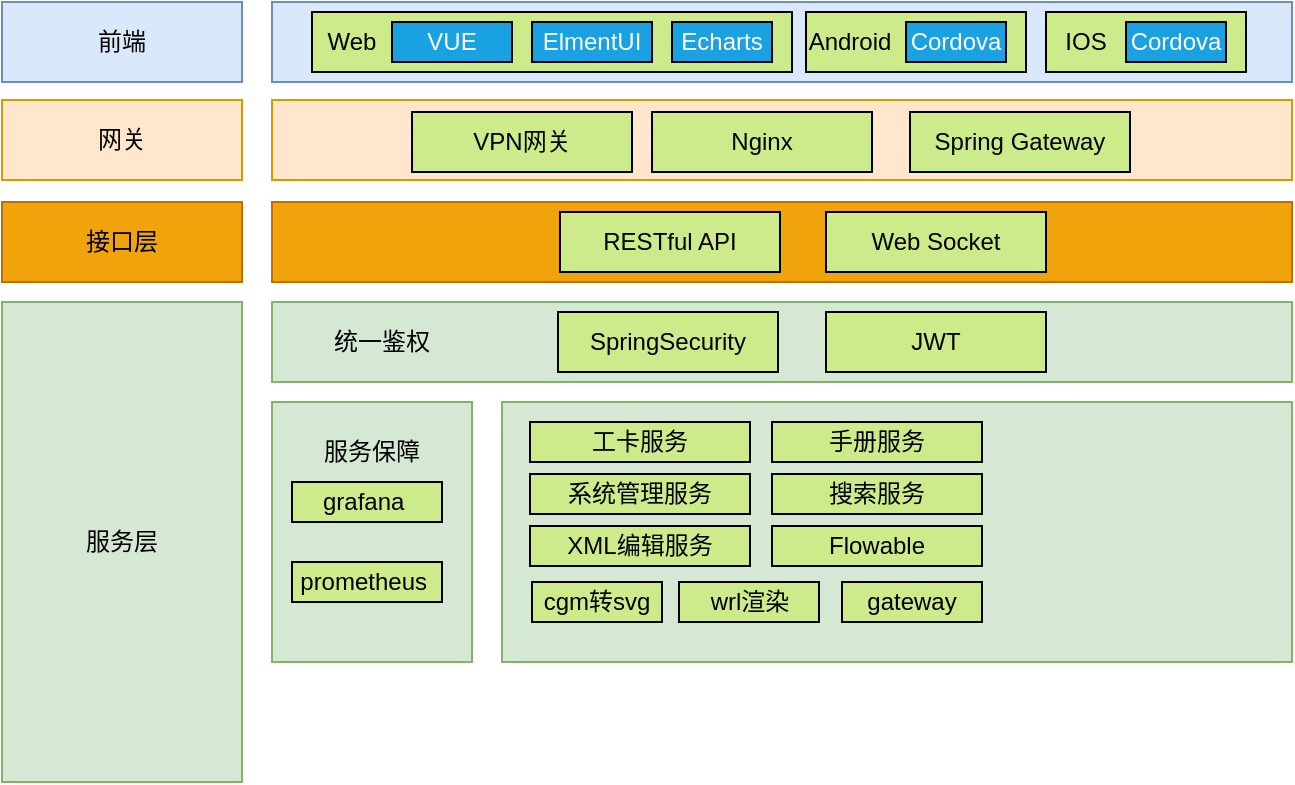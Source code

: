 <mxfile version="21.5.0" type="github">
  <diagram name="第 1 页" id="98vNd_yMc-9a7zlmiuS-">
    <mxGraphModel dx="570" dy="295" grid="1" gridSize="10" guides="1" tooltips="1" connect="1" arrows="1" fold="1" page="1" pageScale="1" pageWidth="827" pageHeight="1169" math="0" shadow="0">
      <root>
        <mxCell id="0" />
        <mxCell id="1" parent="0" />
        <mxCell id="wvW1MQ88o7CS_0m5E93--1" value="前端" style="rounded=0;whiteSpace=wrap;html=1;fillColor=#dae8fc;strokeColor=#6c8ebf;" vertex="1" parent="1">
          <mxGeometry x="40" y="70" width="120" height="40" as="geometry" />
        </mxCell>
        <mxCell id="wvW1MQ88o7CS_0m5E93--2" value="" style="rounded=0;whiteSpace=wrap;html=1;fillColor=#dae8fc;strokeColor=#6c8ebf;" vertex="1" parent="1">
          <mxGeometry x="175" y="70" width="510" height="40" as="geometry" />
        </mxCell>
        <mxCell id="wvW1MQ88o7CS_0m5E93--3" value="" style="rounded=0;whiteSpace=wrap;html=1;fillColor=#CDEB8B;" vertex="1" parent="1">
          <mxGeometry x="195" y="75" width="240" height="30" as="geometry" />
        </mxCell>
        <mxCell id="wvW1MQ88o7CS_0m5E93--4" value="Web" style="text;html=1;strokeColor=none;fillColor=none;align=center;verticalAlign=middle;whiteSpace=wrap;rounded=0;" vertex="1" parent="1">
          <mxGeometry x="185" y="75" width="60" height="30" as="geometry" />
        </mxCell>
        <mxCell id="wvW1MQ88o7CS_0m5E93--5" value="&lt;font color=&quot;#ffffff&quot;&gt;VUE&lt;/font&gt;" style="rounded=0;whiteSpace=wrap;html=1;fillColor=#19A1E2;" vertex="1" parent="1">
          <mxGeometry x="235" y="80" width="60" height="20" as="geometry" />
        </mxCell>
        <mxCell id="wvW1MQ88o7CS_0m5E93--6" value="&lt;font color=&quot;#ffffff&quot;&gt;ElmentUI&lt;/font&gt;" style="rounded=0;whiteSpace=wrap;html=1;fillColor=#19A1E2;" vertex="1" parent="1">
          <mxGeometry x="305" y="80" width="60" height="20" as="geometry" />
        </mxCell>
        <mxCell id="wvW1MQ88o7CS_0m5E93--7" value="&lt;font color=&quot;#ffffff&quot;&gt;Echarts&lt;/font&gt;" style="rounded=0;whiteSpace=wrap;html=1;fillColor=#19A1E2;" vertex="1" parent="1">
          <mxGeometry x="375" y="80" width="50" height="20" as="geometry" />
        </mxCell>
        <mxCell id="wvW1MQ88o7CS_0m5E93--9" value="" style="rounded=0;whiteSpace=wrap;html=1;fillColor=#CDEB8B;" vertex="1" parent="1">
          <mxGeometry x="442" y="75" width="110" height="30" as="geometry" />
        </mxCell>
        <mxCell id="wvW1MQ88o7CS_0m5E93--10" value="Android" style="text;html=1;strokeColor=none;fillColor=none;align=center;verticalAlign=middle;whiteSpace=wrap;rounded=0;" vertex="1" parent="1">
          <mxGeometry x="434" y="75" width="60" height="30" as="geometry" />
        </mxCell>
        <mxCell id="wvW1MQ88o7CS_0m5E93--11" value="&lt;font color=&quot;#ffffff&quot;&gt;Cordova&lt;/font&gt;" style="rounded=0;whiteSpace=wrap;html=1;fillColor=#19A1E2;" vertex="1" parent="1">
          <mxGeometry x="492" y="80" width="50" height="20" as="geometry" />
        </mxCell>
        <mxCell id="wvW1MQ88o7CS_0m5E93--12" value="" style="rounded=0;whiteSpace=wrap;html=1;fillColor=#CDEB8B;" vertex="1" parent="1">
          <mxGeometry x="562" y="75" width="100" height="30" as="geometry" />
        </mxCell>
        <mxCell id="wvW1MQ88o7CS_0m5E93--13" value="&lt;font color=&quot;#ffffff&quot;&gt;Cordova&lt;/font&gt;" style="rounded=0;whiteSpace=wrap;html=1;fillColor=#19A1E2;" vertex="1" parent="1">
          <mxGeometry x="602" y="80" width="50" height="20" as="geometry" />
        </mxCell>
        <mxCell id="wvW1MQ88o7CS_0m5E93--14" value="IOS" style="text;html=1;strokeColor=none;fillColor=none;align=center;verticalAlign=middle;whiteSpace=wrap;rounded=0;" vertex="1" parent="1">
          <mxGeometry x="552" y="75" width="60" height="30" as="geometry" />
        </mxCell>
        <mxCell id="wvW1MQ88o7CS_0m5E93--15" value="网关" style="rounded=0;whiteSpace=wrap;html=1;fillColor=#ffe6cc;strokeColor=#d79b00;" vertex="1" parent="1">
          <mxGeometry x="40" y="119" width="120" height="40" as="geometry" />
        </mxCell>
        <mxCell id="wvW1MQ88o7CS_0m5E93--16" value="" style="rounded=0;whiteSpace=wrap;html=1;fillColor=#ffe6cc;strokeColor=#d79b00;" vertex="1" parent="1">
          <mxGeometry x="175" y="119" width="510" height="40" as="geometry" />
        </mxCell>
        <mxCell id="wvW1MQ88o7CS_0m5E93--18" value="VPN网关" style="rounded=0;whiteSpace=wrap;html=1;fillColor=#CDEB8B;" vertex="1" parent="1">
          <mxGeometry x="245" y="125" width="110" height="30" as="geometry" />
        </mxCell>
        <mxCell id="wvW1MQ88o7CS_0m5E93--19" value="Nginx" style="rounded=0;whiteSpace=wrap;html=1;fillColor=#CDEB8B;" vertex="1" parent="1">
          <mxGeometry x="365" y="125" width="110" height="30" as="geometry" />
        </mxCell>
        <mxCell id="wvW1MQ88o7CS_0m5E93--20" value="Spring Gateway" style="rounded=0;whiteSpace=wrap;html=1;fillColor=#CDEB8B;" vertex="1" parent="1">
          <mxGeometry x="494" y="125" width="110" height="30" as="geometry" />
        </mxCell>
        <mxCell id="wvW1MQ88o7CS_0m5E93--23" value="接口层" style="rounded=0;whiteSpace=wrap;html=1;fillColor=#f0a30a;strokeColor=#BD7000;fontColor=#000000;" vertex="1" parent="1">
          <mxGeometry x="40" y="170" width="120" height="40" as="geometry" />
        </mxCell>
        <mxCell id="wvW1MQ88o7CS_0m5E93--25" value="" style="rounded=0;whiteSpace=wrap;html=1;fillColor=#f0a30a;strokeColor=#BD7000;fontColor=#000000;" vertex="1" parent="1">
          <mxGeometry x="175" y="170" width="510" height="40" as="geometry" />
        </mxCell>
        <mxCell id="wvW1MQ88o7CS_0m5E93--26" value="RESTful API" style="rounded=0;whiteSpace=wrap;html=1;fillColor=#CDEB8B;" vertex="1" parent="1">
          <mxGeometry x="319" y="175" width="110" height="30" as="geometry" />
        </mxCell>
        <mxCell id="wvW1MQ88o7CS_0m5E93--27" value="Web Socket" style="rounded=0;whiteSpace=wrap;html=1;fillColor=#CDEB8B;" vertex="1" parent="1">
          <mxGeometry x="452" y="175" width="110" height="30" as="geometry" />
        </mxCell>
        <mxCell id="wvW1MQ88o7CS_0m5E93--28" value="服务层" style="rounded=0;whiteSpace=wrap;html=1;fillColor=#d5e8d4;strokeColor=#82b366;" vertex="1" parent="1">
          <mxGeometry x="40" y="220" width="120" height="240" as="geometry" />
        </mxCell>
        <mxCell id="wvW1MQ88o7CS_0m5E93--29" value="" style="rounded=0;whiteSpace=wrap;html=1;fillColor=#d5e8d4;strokeColor=#82b366;" vertex="1" parent="1">
          <mxGeometry x="175" y="220" width="510" height="40" as="geometry" />
        </mxCell>
        <mxCell id="wvW1MQ88o7CS_0m5E93--30" value="统一鉴权" style="text;html=1;strokeColor=none;fillColor=none;align=center;verticalAlign=middle;whiteSpace=wrap;rounded=0;" vertex="1" parent="1">
          <mxGeometry x="200" y="225" width="60" height="30" as="geometry" />
        </mxCell>
        <mxCell id="wvW1MQ88o7CS_0m5E93--31" value="SpringSecurity" style="rounded=0;whiteSpace=wrap;html=1;fillColor=#CDEB8B;" vertex="1" parent="1">
          <mxGeometry x="318" y="225" width="110" height="30" as="geometry" />
        </mxCell>
        <mxCell id="wvW1MQ88o7CS_0m5E93--32" value="JWT" style="rounded=0;whiteSpace=wrap;html=1;fillColor=#CDEB8B;" vertex="1" parent="1">
          <mxGeometry x="452" y="225" width="110" height="30" as="geometry" />
        </mxCell>
        <mxCell id="wvW1MQ88o7CS_0m5E93--33" value="" style="rounded=0;whiteSpace=wrap;html=1;fillColor=#d5e8d4;strokeColor=#82b366;" vertex="1" parent="1">
          <mxGeometry x="290" y="270" width="395" height="130" as="geometry" />
        </mxCell>
        <mxCell id="wvW1MQ88o7CS_0m5E93--34" value="" style="rounded=0;whiteSpace=wrap;html=1;fillColor=#d5e8d4;strokeColor=#82b366;" vertex="1" parent="1">
          <mxGeometry x="175" y="270" width="100" height="130" as="geometry" />
        </mxCell>
        <mxCell id="wvW1MQ88o7CS_0m5E93--35" value="服务保障" style="text;html=1;strokeColor=none;fillColor=none;align=center;verticalAlign=middle;whiteSpace=wrap;rounded=0;" vertex="1" parent="1">
          <mxGeometry x="195" y="280" width="60" height="30" as="geometry" />
        </mxCell>
        <mxCell id="wvW1MQ88o7CS_0m5E93--37" value="grafana&amp;nbsp;" style="rounded=0;whiteSpace=wrap;html=1;fillColor=#CDEB8B;" vertex="1" parent="1">
          <mxGeometry x="185" y="310" width="75" height="20" as="geometry" />
        </mxCell>
        <mxCell id="wvW1MQ88o7CS_0m5E93--38" value="prometheus&amp;nbsp;" style="rounded=0;whiteSpace=wrap;html=1;fillColor=#CDEB8B;" vertex="1" parent="1">
          <mxGeometry x="185" y="350" width="75" height="20" as="geometry" />
        </mxCell>
        <mxCell id="wvW1MQ88o7CS_0m5E93--39" value="工卡服务" style="rounded=0;whiteSpace=wrap;html=1;fillColor=#CDEB8B;" vertex="1" parent="1">
          <mxGeometry x="304" y="280" width="110" height="20" as="geometry" />
        </mxCell>
        <mxCell id="wvW1MQ88o7CS_0m5E93--40" value="手册服务" style="rounded=0;whiteSpace=wrap;html=1;fillColor=#CDEB8B;" vertex="1" parent="1">
          <mxGeometry x="425" y="280" width="105" height="20" as="geometry" />
        </mxCell>
        <mxCell id="wvW1MQ88o7CS_0m5E93--41" value="系统管理服务" style="rounded=0;whiteSpace=wrap;html=1;fillColor=#CDEB8B;" vertex="1" parent="1">
          <mxGeometry x="304" y="306" width="110" height="20" as="geometry" />
        </mxCell>
        <mxCell id="wvW1MQ88o7CS_0m5E93--42" value="搜索服务" style="rounded=0;whiteSpace=wrap;html=1;fillColor=#CDEB8B;" vertex="1" parent="1">
          <mxGeometry x="425" y="306" width="105" height="20" as="geometry" />
        </mxCell>
        <mxCell id="wvW1MQ88o7CS_0m5E93--45" value="XML编辑服务" style="rounded=0;whiteSpace=wrap;html=1;fillColor=#CDEB8B;" vertex="1" parent="1">
          <mxGeometry x="304" y="332" width="110" height="20" as="geometry" />
        </mxCell>
        <mxCell id="wvW1MQ88o7CS_0m5E93--46" value="cgm转svg" style="rounded=0;whiteSpace=wrap;html=1;fillColor=#CDEB8B;" vertex="1" parent="1">
          <mxGeometry x="305" y="360" width="65" height="20" as="geometry" />
        </mxCell>
        <mxCell id="wvW1MQ88o7CS_0m5E93--47" value="wrl渲染" style="rounded=0;whiteSpace=wrap;html=1;fillColor=#CDEB8B;" vertex="1" parent="1">
          <mxGeometry x="378.5" y="360" width="70" height="20" as="geometry" />
        </mxCell>
        <mxCell id="wvW1MQ88o7CS_0m5E93--48" value="gateway" style="rounded=0;whiteSpace=wrap;html=1;fillColor=#CDEB8B;" vertex="1" parent="1">
          <mxGeometry x="460" y="360" width="70" height="20" as="geometry" />
        </mxCell>
        <mxCell id="wvW1MQ88o7CS_0m5E93--49" value="Flowable" style="rounded=0;whiteSpace=wrap;html=1;fillColor=#CDEB8B;" vertex="1" parent="1">
          <mxGeometry x="425" y="332" width="105" height="20" as="geometry" />
        </mxCell>
      </root>
    </mxGraphModel>
  </diagram>
</mxfile>
